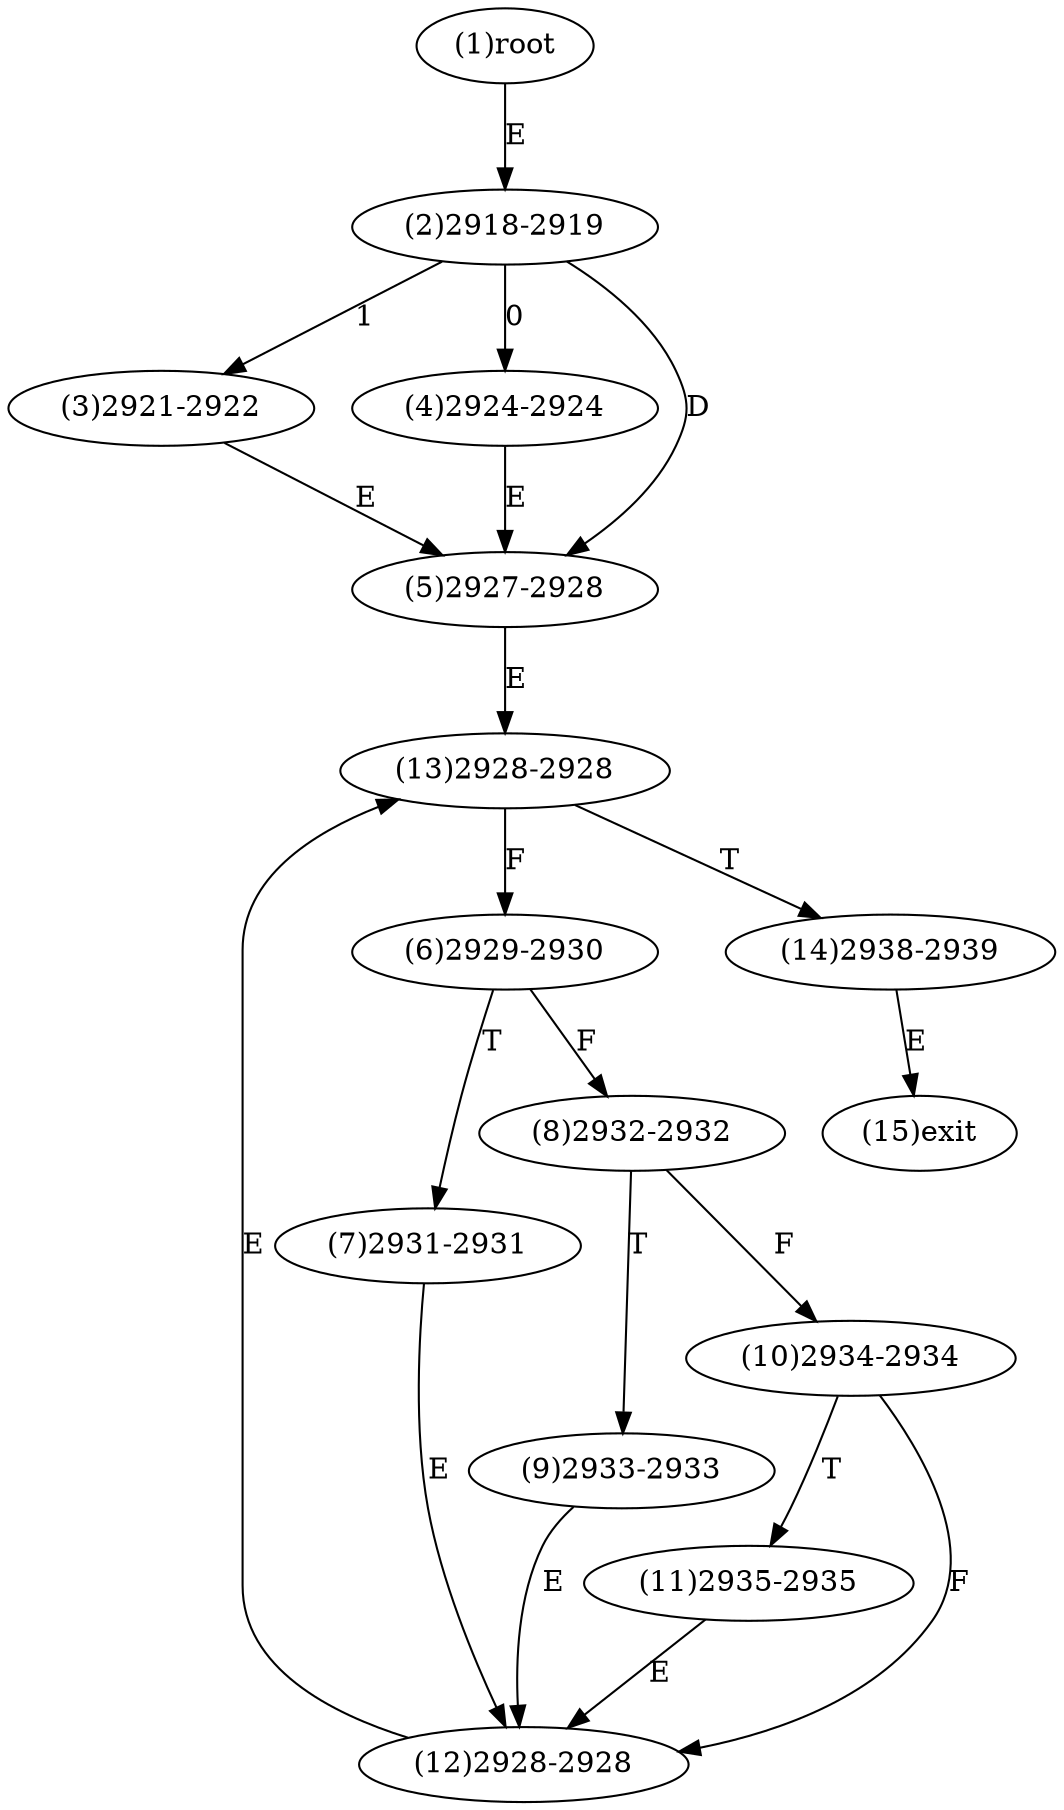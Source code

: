 digraph "" { 
1[ label="(1)root"];
2[ label="(2)2918-2919"];
3[ label="(3)2921-2922"];
4[ label="(4)2924-2924"];
5[ label="(5)2927-2928"];
6[ label="(6)2929-2930"];
7[ label="(7)2931-2931"];
8[ label="(8)2932-2932"];
9[ label="(9)2933-2933"];
10[ label="(10)2934-2934"];
11[ label="(11)2935-2935"];
12[ label="(12)2928-2928"];
13[ label="(13)2928-2928"];
14[ label="(14)2938-2939"];
15[ label="(15)exit"];
1->2[ label="E"];
2->4[ label="0"];
2->3[ label="1"];
2->5[ label="D"];
3->5[ label="E"];
4->5[ label="E"];
5->13[ label="E"];
6->8[ label="F"];
6->7[ label="T"];
7->12[ label="E"];
8->10[ label="F"];
8->9[ label="T"];
9->12[ label="E"];
10->12[ label="F"];
10->11[ label="T"];
11->12[ label="E"];
12->13[ label="E"];
13->6[ label="F"];
13->14[ label="T"];
14->15[ label="E"];
}